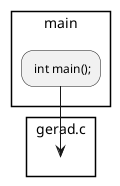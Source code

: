 @startuml



skinparam packageStyle rectangle

rectangle main {
    - int main();

}

rectangle gerad.c {
    
}



@enduml